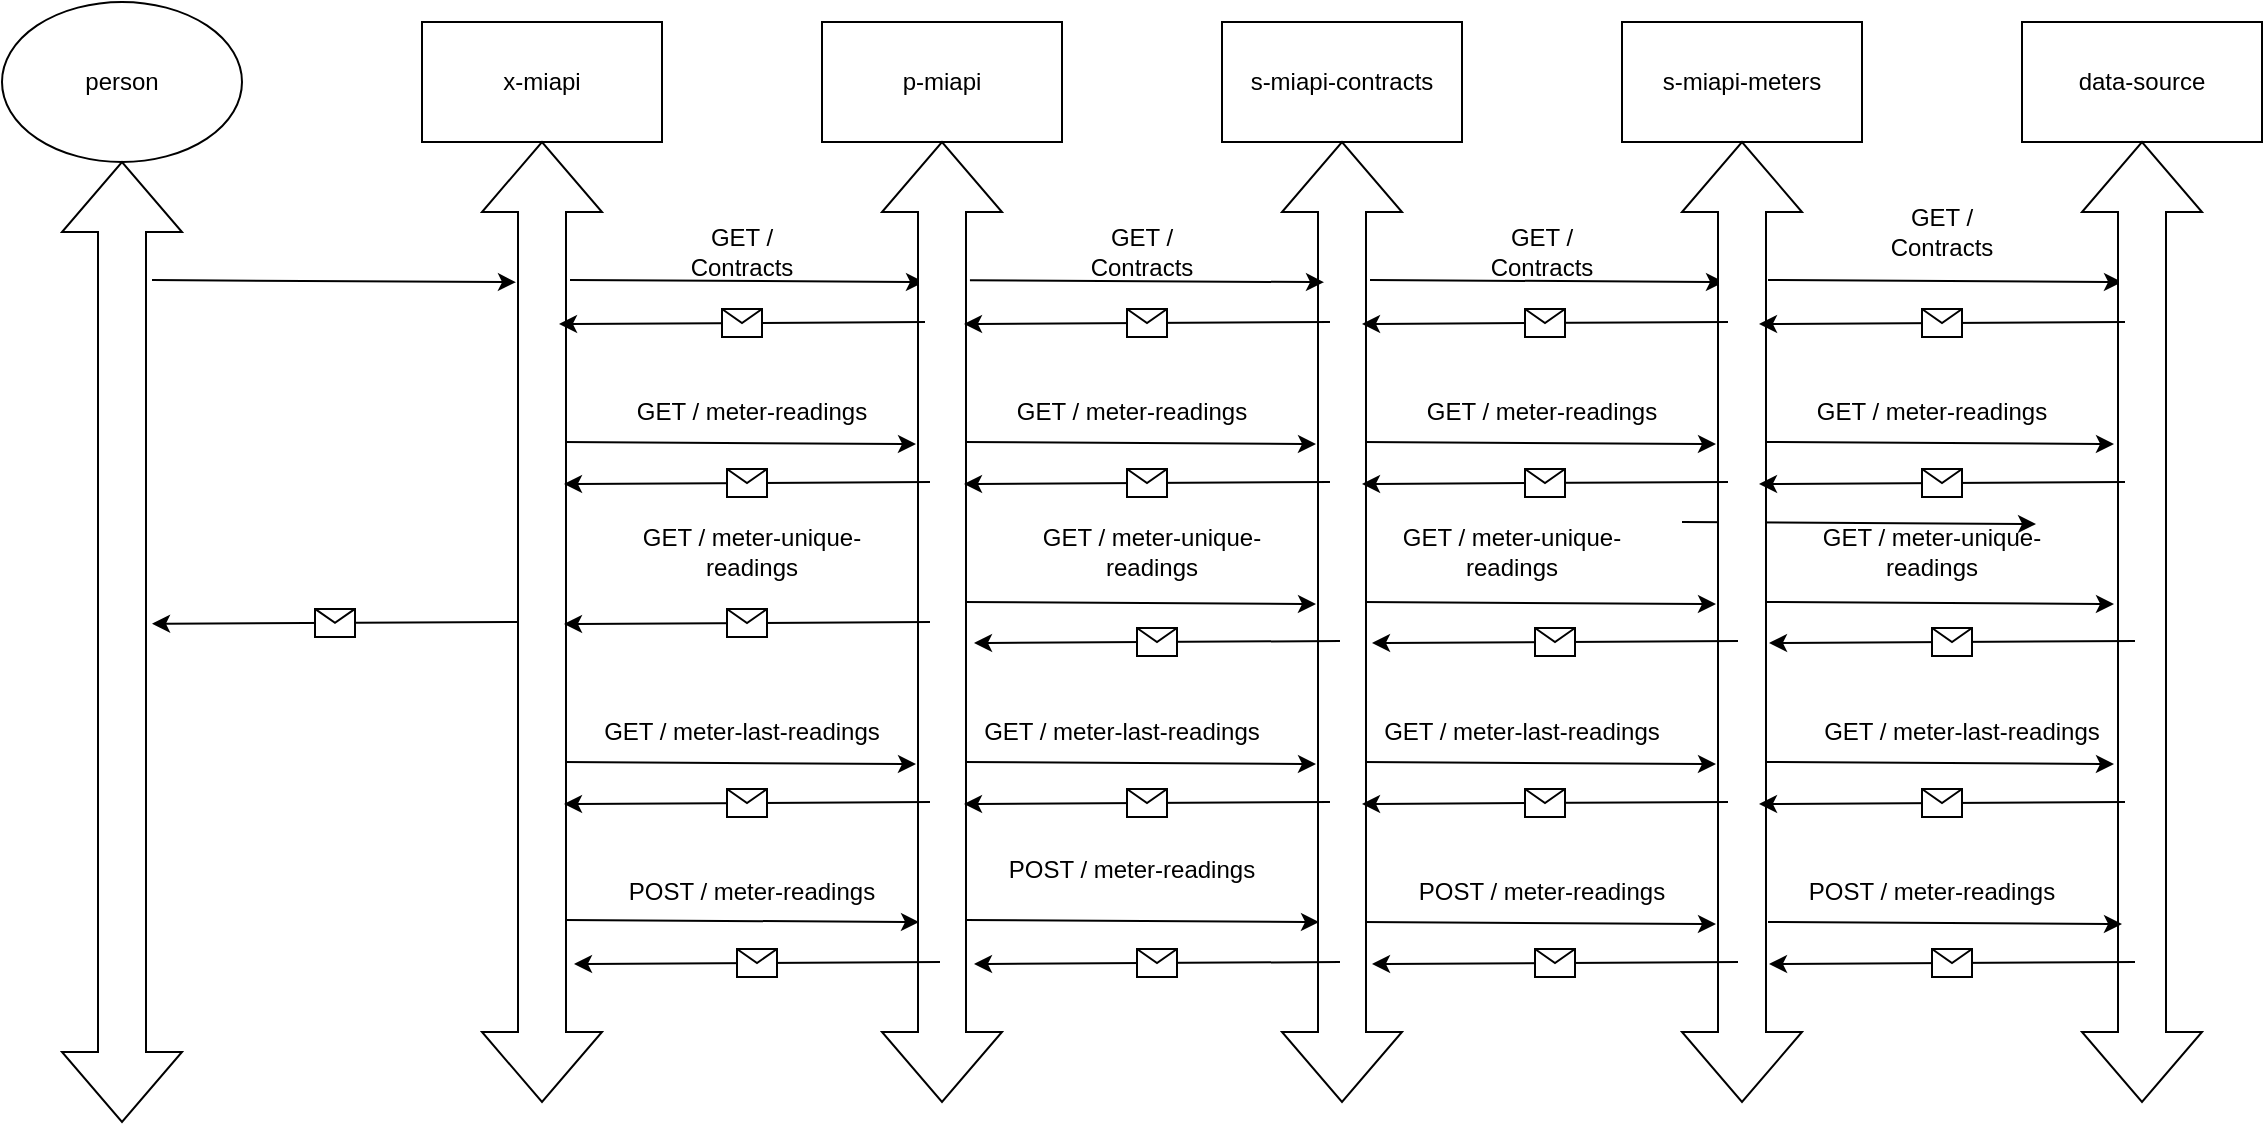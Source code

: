 <mxfile version="22.0.8" type="github">
  <diagram name="Page-1" id="Bg8vb0amJboV6Yh507zJ">
    <mxGraphModel dx="2236" dy="769" grid="1" gridSize="10" guides="1" tooltips="1" connect="1" arrows="1" fold="1" page="1" pageScale="1" pageWidth="850" pageHeight="1100" math="0" shadow="0">
      <root>
        <mxCell id="0" />
        <mxCell id="1" parent="0" />
        <mxCell id="gXaQUxc1edBTDkdp7_Vc-1" value="person" style="ellipse;whiteSpace=wrap;html=1;" vertex="1" parent="1">
          <mxGeometry x="-210" y="100" width="120" height="80" as="geometry" />
        </mxCell>
        <mxCell id="gXaQUxc1edBTDkdp7_Vc-2" value="x-miapi" style="rounded=0;whiteSpace=wrap;html=1;" vertex="1" parent="1">
          <mxGeometry y="110" width="120" height="60" as="geometry" />
        </mxCell>
        <mxCell id="gXaQUxc1edBTDkdp7_Vc-6" value="data-source" style="rounded=0;whiteSpace=wrap;html=1;" vertex="1" parent="1">
          <mxGeometry x="800" y="110" width="120" height="60" as="geometry" />
        </mxCell>
        <mxCell id="gXaQUxc1edBTDkdp7_Vc-10" value="s-miapi-meters" style="rounded=0;whiteSpace=wrap;html=1;" vertex="1" parent="1">
          <mxGeometry x="600" y="110" width="120" height="60" as="geometry" />
        </mxCell>
        <mxCell id="gXaQUxc1edBTDkdp7_Vc-12" value="s-miapi-contracts" style="rounded=0;whiteSpace=wrap;html=1;" vertex="1" parent="1">
          <mxGeometry x="400" y="110" width="120" height="60" as="geometry" />
        </mxCell>
        <mxCell id="gXaQUxc1edBTDkdp7_Vc-14" value="p-miapi" style="rounded=0;whiteSpace=wrap;html=1;" vertex="1" parent="1">
          <mxGeometry x="200" y="110" width="120" height="60" as="geometry" />
        </mxCell>
        <mxCell id="gXaQUxc1edBTDkdp7_Vc-19" value="" style="endArrow=classic;html=1;rounded=0;entryX=0.854;entryY=0.35;entryDx=0;entryDy=0;entryPerimeter=0;exitX=0.856;exitY=0.733;exitDx=0;exitDy=0;exitPerimeter=0;" edge="1" parent="1">
          <mxGeometry width="50" height="50" relative="1" as="geometry">
            <mxPoint x="271.5" y="559" as="sourcePoint" />
            <mxPoint x="448.5" y="560" as="targetPoint" />
          </mxGeometry>
        </mxCell>
        <mxCell id="gXaQUxc1edBTDkdp7_Vc-20" value="" style="endArrow=classic;html=1;rounded=0;entryX=0.854;entryY=0.35;entryDx=0;entryDy=0;entryPerimeter=0;exitX=0.856;exitY=0.733;exitDx=0;exitDy=0;exitPerimeter=0;" edge="1" parent="1">
          <mxGeometry width="50" height="50" relative="1" as="geometry">
            <mxPoint x="270" y="480" as="sourcePoint" />
            <mxPoint x="447" y="481" as="targetPoint" />
          </mxGeometry>
        </mxCell>
        <mxCell id="gXaQUxc1edBTDkdp7_Vc-21" value="" style="endArrow=classic;html=1;rounded=0;entryX=0.854;entryY=0.35;entryDx=0;entryDy=0;entryPerimeter=0;exitX=0.856;exitY=0.733;exitDx=0;exitDy=0;exitPerimeter=0;" edge="1" parent="1">
          <mxGeometry width="50" height="50" relative="1" as="geometry">
            <mxPoint x="270" y="400" as="sourcePoint" />
            <mxPoint x="447" y="401" as="targetPoint" />
          </mxGeometry>
        </mxCell>
        <mxCell id="gXaQUxc1edBTDkdp7_Vc-22" value="" style="endArrow=classic;html=1;rounded=0;entryX=0.854;entryY=0.35;entryDx=0;entryDy=0;entryPerimeter=0;exitX=0.856;exitY=0.733;exitDx=0;exitDy=0;exitPerimeter=0;" edge="1" parent="1">
          <mxGeometry width="50" height="50" relative="1" as="geometry">
            <mxPoint x="270" y="320" as="sourcePoint" />
            <mxPoint x="447" y="321" as="targetPoint" />
          </mxGeometry>
        </mxCell>
        <mxCell id="gXaQUxc1edBTDkdp7_Vc-23" value="" style="endArrow=classic;html=1;rounded=0;entryX=0.854;entryY=0.35;entryDx=0;entryDy=0;entryPerimeter=0;exitX=0.856;exitY=0.733;exitDx=0;exitDy=0;exitPerimeter=0;" edge="1" parent="1">
          <mxGeometry width="50" height="50" relative="1" as="geometry">
            <mxPoint x="474" y="239" as="sourcePoint" />
            <mxPoint x="651" y="240" as="targetPoint" />
          </mxGeometry>
        </mxCell>
        <mxCell id="gXaQUxc1edBTDkdp7_Vc-24" value="" style="endArrow=classic;html=1;rounded=0;entryX=0.854;entryY=0.35;entryDx=0;entryDy=0;entryPerimeter=0;exitX=0.856;exitY=0.733;exitDx=0;exitDy=0;exitPerimeter=0;" edge="1" parent="1">
          <mxGeometry width="50" height="50" relative="1" as="geometry">
            <mxPoint x="470" y="560" as="sourcePoint" />
            <mxPoint x="647" y="561" as="targetPoint" />
          </mxGeometry>
        </mxCell>
        <mxCell id="gXaQUxc1edBTDkdp7_Vc-25" value="" style="endArrow=classic;html=1;rounded=0;entryX=0.854;entryY=0.35;entryDx=0;entryDy=0;entryPerimeter=0;exitX=0.856;exitY=0.733;exitDx=0;exitDy=0;exitPerimeter=0;" edge="1" parent="1">
          <mxGeometry width="50" height="50" relative="1" as="geometry">
            <mxPoint x="470" y="480" as="sourcePoint" />
            <mxPoint x="647" y="481" as="targetPoint" />
          </mxGeometry>
        </mxCell>
        <mxCell id="gXaQUxc1edBTDkdp7_Vc-26" value="" style="endArrow=classic;html=1;rounded=0;entryX=0.854;entryY=0.35;entryDx=0;entryDy=0;entryPerimeter=0;exitX=0.856;exitY=0.733;exitDx=0;exitDy=0;exitPerimeter=0;" edge="1" parent="1">
          <mxGeometry width="50" height="50" relative="1" as="geometry">
            <mxPoint x="470" y="400" as="sourcePoint" />
            <mxPoint x="647" y="401" as="targetPoint" />
          </mxGeometry>
        </mxCell>
        <mxCell id="gXaQUxc1edBTDkdp7_Vc-27" value="" style="endArrow=classic;html=1;rounded=0;entryX=0.854;entryY=0.35;entryDx=0;entryDy=0;entryPerimeter=0;exitX=0.856;exitY=0.733;exitDx=0;exitDy=0;exitPerimeter=0;" edge="1" parent="1">
          <mxGeometry width="50" height="50" relative="1" as="geometry">
            <mxPoint x="470" y="320" as="sourcePoint" />
            <mxPoint x="647" y="321" as="targetPoint" />
          </mxGeometry>
        </mxCell>
        <mxCell id="gXaQUxc1edBTDkdp7_Vc-33" value="" style="endArrow=classic;html=1;rounded=0;entryX=0.854;entryY=0.35;entryDx=0;entryDy=0;entryPerimeter=0;exitX=0.856;exitY=0.733;exitDx=0;exitDy=0;exitPerimeter=0;" edge="1" parent="1">
          <mxGeometry width="50" height="50" relative="1" as="geometry">
            <mxPoint x="673" y="239" as="sourcePoint" />
            <mxPoint x="850" y="240" as="targetPoint" />
          </mxGeometry>
        </mxCell>
        <mxCell id="gXaQUxc1edBTDkdp7_Vc-35" value="" style="endArrow=classic;html=1;rounded=0;entryX=0.854;entryY=0.35;entryDx=0;entryDy=0;entryPerimeter=0;exitX=0.856;exitY=0.733;exitDx=0;exitDy=0;exitPerimeter=0;" edge="1" parent="1">
          <mxGeometry width="50" height="50" relative="1" as="geometry">
            <mxPoint x="669" y="480" as="sourcePoint" />
            <mxPoint x="846" y="481" as="targetPoint" />
          </mxGeometry>
        </mxCell>
        <mxCell id="gXaQUxc1edBTDkdp7_Vc-36" value="" style="endArrow=classic;html=1;rounded=0;entryX=0.854;entryY=0.35;entryDx=0;entryDy=0;entryPerimeter=0;exitX=0.856;exitY=0.733;exitDx=0;exitDy=0;exitPerimeter=0;" edge="1" parent="1">
          <mxGeometry width="50" height="50" relative="1" as="geometry">
            <mxPoint x="669" y="400" as="sourcePoint" />
            <mxPoint x="846" y="401" as="targetPoint" />
          </mxGeometry>
        </mxCell>
        <mxCell id="gXaQUxc1edBTDkdp7_Vc-37" value="" style="endArrow=classic;html=1;rounded=0;entryX=0.854;entryY=0.35;entryDx=0;entryDy=0;entryPerimeter=0;exitX=0.856;exitY=0.733;exitDx=0;exitDy=0;exitPerimeter=0;" edge="1" parent="1">
          <mxGeometry width="50" height="50" relative="1" as="geometry">
            <mxPoint x="669" y="320" as="sourcePoint" />
            <mxPoint x="846" y="321" as="targetPoint" />
          </mxGeometry>
        </mxCell>
        <mxCell id="gXaQUxc1edBTDkdp7_Vc-38" value="" style="endArrow=classic;html=1;rounded=0;entryX=0.854;entryY=0.35;entryDx=0;entryDy=0;entryPerimeter=0;exitX=0.856;exitY=0.733;exitDx=0;exitDy=0;exitPerimeter=0;" edge="1" parent="1">
          <mxGeometry width="50" height="50" relative="1" as="geometry">
            <mxPoint x="74" y="239" as="sourcePoint" />
            <mxPoint x="251" y="240" as="targetPoint" />
          </mxGeometry>
        </mxCell>
        <mxCell id="gXaQUxc1edBTDkdp7_Vc-39" value="" style="endArrow=classic;html=1;rounded=0;entryX=0.854;entryY=0.35;entryDx=0;entryDy=0;entryPerimeter=0;exitX=0.856;exitY=0.733;exitDx=0;exitDy=0;exitPerimeter=0;" edge="1" parent="1">
          <mxGeometry width="50" height="50" relative="1" as="geometry">
            <mxPoint x="71.5" y="559" as="sourcePoint" />
            <mxPoint x="248.5" y="560" as="targetPoint" />
          </mxGeometry>
        </mxCell>
        <mxCell id="gXaQUxc1edBTDkdp7_Vc-40" value="" style="endArrow=classic;html=1;rounded=0;entryX=0.854;entryY=0.35;entryDx=0;entryDy=0;entryPerimeter=0;exitX=0.856;exitY=0.733;exitDx=0;exitDy=0;exitPerimeter=0;" edge="1" parent="1">
          <mxGeometry width="50" height="50" relative="1" as="geometry">
            <mxPoint x="70" y="480" as="sourcePoint" />
            <mxPoint x="247" y="481" as="targetPoint" />
          </mxGeometry>
        </mxCell>
        <mxCell id="gXaQUxc1edBTDkdp7_Vc-41" value="" style="endArrow=classic;html=1;rounded=0;entryX=0.854;entryY=0.35;entryDx=0;entryDy=0;entryPerimeter=0;exitX=0.856;exitY=0.733;exitDx=0;exitDy=0;exitPerimeter=0;" edge="1" parent="1">
          <mxGeometry width="50" height="50" relative="1" as="geometry">
            <mxPoint x="630" y="360" as="sourcePoint" />
            <mxPoint x="807" y="361" as="targetPoint" />
          </mxGeometry>
        </mxCell>
        <mxCell id="gXaQUxc1edBTDkdp7_Vc-42" value="" style="endArrow=classic;html=1;rounded=0;entryX=0.854;entryY=0.35;entryDx=0;entryDy=0;entryPerimeter=0;exitX=0.856;exitY=0.733;exitDx=0;exitDy=0;exitPerimeter=0;" edge="1" parent="1">
          <mxGeometry width="50" height="50" relative="1" as="geometry">
            <mxPoint x="70" y="320" as="sourcePoint" />
            <mxPoint x="247" y="321" as="targetPoint" />
          </mxGeometry>
        </mxCell>
        <mxCell id="gXaQUxc1edBTDkdp7_Vc-43" value="GET / Contracts" style="text;html=1;strokeColor=none;fillColor=none;align=center;verticalAlign=middle;whiteSpace=wrap;rounded=0;" vertex="1" parent="1">
          <mxGeometry x="330" y="210" width="60" height="30" as="geometry" />
        </mxCell>
        <mxCell id="gXaQUxc1edBTDkdp7_Vc-44" value="GET / Contracts" style="text;html=1;strokeColor=none;fillColor=none;align=center;verticalAlign=middle;whiteSpace=wrap;rounded=0;" vertex="1" parent="1">
          <mxGeometry x="130" y="210" width="60" height="30" as="geometry" />
        </mxCell>
        <mxCell id="gXaQUxc1edBTDkdp7_Vc-45" value="GET / Contracts" style="text;html=1;strokeColor=none;fillColor=none;align=center;verticalAlign=middle;whiteSpace=wrap;rounded=0;" vertex="1" parent="1">
          <mxGeometry x="530" y="210" width="60" height="30" as="geometry" />
        </mxCell>
        <mxCell id="gXaQUxc1edBTDkdp7_Vc-46" value="GET / meter-readings" style="text;html=1;strokeColor=none;fillColor=none;align=center;verticalAlign=middle;whiteSpace=wrap;rounded=0;" vertex="1" parent="1">
          <mxGeometry x="100" y="290" width="130" height="30" as="geometry" />
        </mxCell>
        <mxCell id="gXaQUxc1edBTDkdp7_Vc-48" value="GET / meter-unique-readings" style="text;html=1;strokeColor=none;fillColor=none;align=center;verticalAlign=middle;whiteSpace=wrap;rounded=0;" vertex="1" parent="1">
          <mxGeometry x="90" y="360" width="150" height="30" as="geometry" />
        </mxCell>
        <mxCell id="gXaQUxc1edBTDkdp7_Vc-49" value="GET / meter-last-readings" style="text;html=1;strokeColor=none;fillColor=none;align=center;verticalAlign=middle;whiteSpace=wrap;rounded=0;" vertex="1" parent="1">
          <mxGeometry x="90" y="450" width="140" height="30" as="geometry" />
        </mxCell>
        <mxCell id="gXaQUxc1edBTDkdp7_Vc-51" value="POST / meter-readings" style="text;html=1;strokeColor=none;fillColor=none;align=center;verticalAlign=middle;whiteSpace=wrap;rounded=0;" vertex="1" parent="1">
          <mxGeometry x="100" y="530" width="130" height="30" as="geometry" />
        </mxCell>
        <mxCell id="gXaQUxc1edBTDkdp7_Vc-52" value="GET / meter-readings" style="text;html=1;strokeColor=none;fillColor=none;align=center;verticalAlign=middle;whiteSpace=wrap;rounded=0;" vertex="1" parent="1">
          <mxGeometry x="495" y="290" width="130" height="30" as="geometry" />
        </mxCell>
        <mxCell id="gXaQUxc1edBTDkdp7_Vc-53" value="GET / meter-readings" style="text;html=1;strokeColor=none;fillColor=none;align=center;verticalAlign=middle;whiteSpace=wrap;rounded=0;" vertex="1" parent="1">
          <mxGeometry x="290" y="290" width="130" height="30" as="geometry" />
        </mxCell>
        <mxCell id="gXaQUxc1edBTDkdp7_Vc-54" value="GET / meter-unique-readings" style="text;html=1;strokeColor=none;fillColor=none;align=center;verticalAlign=middle;whiteSpace=wrap;rounded=0;" vertex="1" parent="1">
          <mxGeometry x="470" y="360" width="150" height="30" as="geometry" />
        </mxCell>
        <mxCell id="gXaQUxc1edBTDkdp7_Vc-55" value="GET / meter-unique-readings" style="text;html=1;strokeColor=none;fillColor=none;align=center;verticalAlign=middle;whiteSpace=wrap;rounded=0;" vertex="1" parent="1">
          <mxGeometry x="290" y="360" width="150" height="30" as="geometry" />
        </mxCell>
        <mxCell id="gXaQUxc1edBTDkdp7_Vc-57" value="GET / meter-last-readings" style="text;html=1;strokeColor=none;fillColor=none;align=center;verticalAlign=middle;whiteSpace=wrap;rounded=0;" vertex="1" parent="1">
          <mxGeometry x="480" y="450" width="140" height="30" as="geometry" />
        </mxCell>
        <mxCell id="gXaQUxc1edBTDkdp7_Vc-58" value="GET / meter-last-readings" style="text;html=1;strokeColor=none;fillColor=none;align=center;verticalAlign=middle;whiteSpace=wrap;rounded=0;" vertex="1" parent="1">
          <mxGeometry x="280" y="450" width="140" height="30" as="geometry" />
        </mxCell>
        <mxCell id="gXaQUxc1edBTDkdp7_Vc-61" value="POST / meter-readings" style="text;html=1;strokeColor=none;fillColor=none;align=center;verticalAlign=middle;whiteSpace=wrap;rounded=0;" vertex="1" parent="1">
          <mxGeometry x="495" y="530" width="130" height="30" as="geometry" />
        </mxCell>
        <mxCell id="gXaQUxc1edBTDkdp7_Vc-62" value="POST / meter-readings" style="text;html=1;strokeColor=none;fillColor=none;align=center;verticalAlign=middle;whiteSpace=wrap;rounded=0;" vertex="1" parent="1">
          <mxGeometry x="290" y="519" width="130" height="30" as="geometry" />
        </mxCell>
        <mxCell id="gXaQUxc1edBTDkdp7_Vc-65" value="GET / Contracts" style="text;html=1;strokeColor=none;fillColor=none;align=center;verticalAlign=middle;whiteSpace=wrap;rounded=0;" vertex="1" parent="1">
          <mxGeometry x="730" y="200" width="60" height="30" as="geometry" />
        </mxCell>
        <mxCell id="gXaQUxc1edBTDkdp7_Vc-67" value="GET / meter-readings" style="text;html=1;strokeColor=none;fillColor=none;align=center;verticalAlign=middle;whiteSpace=wrap;rounded=0;" vertex="1" parent="1">
          <mxGeometry x="690" y="290" width="130" height="30" as="geometry" />
        </mxCell>
        <mxCell id="gXaQUxc1edBTDkdp7_Vc-70" value="GET / meter-unique-readings" style="text;html=1;strokeColor=none;fillColor=none;align=center;verticalAlign=middle;whiteSpace=wrap;rounded=0;" vertex="1" parent="1">
          <mxGeometry x="680" y="360" width="150" height="30" as="geometry" />
        </mxCell>
        <mxCell id="gXaQUxc1edBTDkdp7_Vc-73" value="GET / meter-last-readings" style="text;html=1;strokeColor=none;fillColor=none;align=center;verticalAlign=middle;whiteSpace=wrap;rounded=0;" vertex="1" parent="1">
          <mxGeometry x="700" y="450" width="140" height="30" as="geometry" />
        </mxCell>
        <mxCell id="gXaQUxc1edBTDkdp7_Vc-75" value="POST / meter-readings" style="text;html=1;strokeColor=none;fillColor=none;align=center;verticalAlign=middle;whiteSpace=wrap;rounded=0;" vertex="1" parent="1">
          <mxGeometry x="690" y="530" width="130" height="30" as="geometry" />
        </mxCell>
        <mxCell id="gXaQUxc1edBTDkdp7_Vc-7" value="" style="html=1;shadow=0;dashed=0;align=center;verticalAlign=middle;shape=mxgraph.arrows2.twoWayArrow;dy=0.6;dx=35;rotation=-90;" vertex="1" parent="1">
          <mxGeometry x="-180" y="380" width="480" height="60" as="geometry" />
        </mxCell>
        <mxCell id="gXaQUxc1edBTDkdp7_Vc-9" value="" style="html=1;shadow=0;dashed=0;align=center;verticalAlign=middle;shape=mxgraph.arrows2.twoWayArrow;dy=0.6;dx=35;rotation=-90;" vertex="1" parent="1">
          <mxGeometry x="-390" y="390" width="480" height="60" as="geometry" />
        </mxCell>
        <mxCell id="gXaQUxc1edBTDkdp7_Vc-11" value="" style="html=1;shadow=0;dashed=0;align=center;verticalAlign=middle;shape=mxgraph.arrows2.twoWayArrow;dy=0.6;dx=35;rotation=-90;" vertex="1" parent="1">
          <mxGeometry x="420" y="380" width="480" height="60" as="geometry" />
        </mxCell>
        <mxCell id="gXaQUxc1edBTDkdp7_Vc-13" value="" style="html=1;shadow=0;dashed=0;align=center;verticalAlign=middle;shape=mxgraph.arrows2.twoWayArrow;dy=0.6;dx=35;rotation=-90;" vertex="1" parent="1">
          <mxGeometry x="220" y="380" width="480" height="60" as="geometry" />
        </mxCell>
        <mxCell id="gXaQUxc1edBTDkdp7_Vc-15" value="" style="html=1;shadow=0;dashed=0;align=center;verticalAlign=middle;shape=mxgraph.arrows2.twoWayArrow;dy=0.6;dx=35;rotation=-90;" vertex="1" parent="1">
          <mxGeometry x="20" y="380" width="480" height="60" as="geometry" />
        </mxCell>
        <mxCell id="gXaQUxc1edBTDkdp7_Vc-16" value="" style="html=1;shadow=0;dashed=0;align=center;verticalAlign=middle;shape=mxgraph.arrows2.twoWayArrow;dy=0.6;dx=35;rotation=-90;" vertex="1" parent="1">
          <mxGeometry x="620" y="380" width="480" height="60" as="geometry" />
        </mxCell>
        <mxCell id="gXaQUxc1edBTDkdp7_Vc-17" value="" style="endArrow=classic;html=1;rounded=0;exitX=0.877;exitY=0.75;exitDx=0;exitDy=0;exitPerimeter=0;entryX=0.854;entryY=0.283;entryDx=0;entryDy=0;entryPerimeter=0;" edge="1" parent="1" source="gXaQUxc1edBTDkdp7_Vc-9" target="gXaQUxc1edBTDkdp7_Vc-7">
          <mxGeometry width="50" height="50" relative="1" as="geometry">
            <mxPoint x="-260" y="460" as="sourcePoint" />
            <mxPoint x="-134" y="407" as="targetPoint" />
            <Array as="points" />
          </mxGeometry>
        </mxCell>
        <mxCell id="gXaQUxc1edBTDkdp7_Vc-82" value="" style="endArrow=classic;html=1;rounded=0;exitX=0.5;exitY=0;exitDx=0;exitDy=18;exitPerimeter=0;entryX=0.519;entryY=0.75;entryDx=0;entryDy=0;entryPerimeter=0;" edge="1" parent="1" source="gXaQUxc1edBTDkdp7_Vc-7" target="gXaQUxc1edBTDkdp7_Vc-9">
          <mxGeometry relative="1" as="geometry">
            <mxPoint x="-190" y="579.5" as="sourcePoint" />
            <mxPoint x="-300" y="579.5" as="targetPoint" />
          </mxGeometry>
        </mxCell>
        <mxCell id="gXaQUxc1edBTDkdp7_Vc-83" value="" style="shape=message;html=1;outlineConnect=0;" vertex="1" parent="gXaQUxc1edBTDkdp7_Vc-82">
          <mxGeometry width="20" height="14" relative="1" as="geometry">
            <mxPoint x="-10" y="-7" as="offset" />
          </mxGeometry>
        </mxCell>
        <mxCell id="gXaQUxc1edBTDkdp7_Vc-18" value="" style="endArrow=classic;html=1;rounded=0;entryX=0.854;entryY=0.35;entryDx=0;entryDy=0;entryPerimeter=0;exitX=0.856;exitY=0.733;exitDx=0;exitDy=0;exitPerimeter=0;" edge="1" parent="1" source="gXaQUxc1edBTDkdp7_Vc-15" target="gXaQUxc1edBTDkdp7_Vc-13">
          <mxGeometry width="50" height="50" relative="1" as="geometry">
            <mxPoint x="220" y="590" as="sourcePoint" />
            <mxPoint x="270" y="540" as="targetPoint" />
          </mxGeometry>
        </mxCell>
        <mxCell id="gXaQUxc1edBTDkdp7_Vc-102" value="" style="group" vertex="1" connectable="0" parent="1">
          <mxGeometry x="470" y="260" width="188" height="321" as="geometry" />
        </mxCell>
        <mxCell id="gXaQUxc1edBTDkdp7_Vc-84" value="" style="endArrow=classic;html=1;rounded=0;exitX=0.5;exitY=0;exitDx=0;exitDy=18;exitPerimeter=0;entryX=0.519;entryY=0.75;entryDx=0;entryDy=0;entryPerimeter=0;" edge="1" parent="gXaQUxc1edBTDkdp7_Vc-102">
          <mxGeometry relative="1" as="geometry">
            <mxPoint x="183" as="sourcePoint" />
            <mxPoint y="1" as="targetPoint" />
          </mxGeometry>
        </mxCell>
        <mxCell id="gXaQUxc1edBTDkdp7_Vc-85" value="" style="shape=message;html=1;outlineConnect=0;" vertex="1" parent="gXaQUxc1edBTDkdp7_Vc-84">
          <mxGeometry width="20" height="14" relative="1" as="geometry">
            <mxPoint x="-10" y="-7" as="offset" />
          </mxGeometry>
        </mxCell>
        <mxCell id="gXaQUxc1edBTDkdp7_Vc-86" value="" style="endArrow=classic;html=1;rounded=0;exitX=0.5;exitY=0;exitDx=0;exitDy=18;exitPerimeter=0;entryX=0.519;entryY=0.75;entryDx=0;entryDy=0;entryPerimeter=0;" edge="1" parent="gXaQUxc1edBTDkdp7_Vc-102">
          <mxGeometry relative="1" as="geometry">
            <mxPoint x="183" y="80" as="sourcePoint" />
            <mxPoint y="81" as="targetPoint" />
          </mxGeometry>
        </mxCell>
        <mxCell id="gXaQUxc1edBTDkdp7_Vc-87" value="" style="shape=message;html=1;outlineConnect=0;" vertex="1" parent="gXaQUxc1edBTDkdp7_Vc-86">
          <mxGeometry width="20" height="14" relative="1" as="geometry">
            <mxPoint x="-10" y="-7" as="offset" />
          </mxGeometry>
        </mxCell>
        <mxCell id="gXaQUxc1edBTDkdp7_Vc-88" value="" style="endArrow=classic;html=1;rounded=0;exitX=0.5;exitY=0;exitDx=0;exitDy=18;exitPerimeter=0;entryX=0.519;entryY=0.75;entryDx=0;entryDy=0;entryPerimeter=0;" edge="1" parent="gXaQUxc1edBTDkdp7_Vc-102">
          <mxGeometry relative="1" as="geometry">
            <mxPoint x="183" y="240" as="sourcePoint" />
            <mxPoint y="241" as="targetPoint" />
          </mxGeometry>
        </mxCell>
        <mxCell id="gXaQUxc1edBTDkdp7_Vc-89" value="" style="shape=message;html=1;outlineConnect=0;" vertex="1" parent="gXaQUxc1edBTDkdp7_Vc-88">
          <mxGeometry width="20" height="14" relative="1" as="geometry">
            <mxPoint x="-10" y="-7" as="offset" />
          </mxGeometry>
        </mxCell>
        <mxCell id="gXaQUxc1edBTDkdp7_Vc-90" value="" style="endArrow=classic;html=1;rounded=0;exitX=0.5;exitY=0;exitDx=0;exitDy=18;exitPerimeter=0;entryX=0.519;entryY=0.75;entryDx=0;entryDy=0;entryPerimeter=0;" edge="1" parent="gXaQUxc1edBTDkdp7_Vc-102">
          <mxGeometry relative="1" as="geometry">
            <mxPoint x="188" y="159.5" as="sourcePoint" />
            <mxPoint x="5" y="160.5" as="targetPoint" />
          </mxGeometry>
        </mxCell>
        <mxCell id="gXaQUxc1edBTDkdp7_Vc-91" value="" style="shape=message;html=1;outlineConnect=0;" vertex="1" parent="gXaQUxc1edBTDkdp7_Vc-90">
          <mxGeometry width="20" height="14" relative="1" as="geometry">
            <mxPoint x="-10" y="-7" as="offset" />
          </mxGeometry>
        </mxCell>
        <mxCell id="gXaQUxc1edBTDkdp7_Vc-92" value="" style="endArrow=classic;html=1;rounded=0;exitX=0.5;exitY=0;exitDx=0;exitDy=18;exitPerimeter=0;entryX=0.519;entryY=0.75;entryDx=0;entryDy=0;entryPerimeter=0;" edge="1" parent="gXaQUxc1edBTDkdp7_Vc-102">
          <mxGeometry relative="1" as="geometry">
            <mxPoint x="188" y="320" as="sourcePoint" />
            <mxPoint x="5" y="321" as="targetPoint" />
          </mxGeometry>
        </mxCell>
        <mxCell id="gXaQUxc1edBTDkdp7_Vc-93" value="" style="shape=message;html=1;outlineConnect=0;" vertex="1" parent="gXaQUxc1edBTDkdp7_Vc-92">
          <mxGeometry width="20" height="14" relative="1" as="geometry">
            <mxPoint x="-10" y="-7" as="offset" />
          </mxGeometry>
        </mxCell>
        <mxCell id="gXaQUxc1edBTDkdp7_Vc-103" value="" style="group" vertex="1" connectable="0" parent="1">
          <mxGeometry x="271" y="260" width="188" height="321" as="geometry" />
        </mxCell>
        <mxCell id="gXaQUxc1edBTDkdp7_Vc-104" value="" style="endArrow=classic;html=1;rounded=0;exitX=0.5;exitY=0;exitDx=0;exitDy=18;exitPerimeter=0;entryX=0.519;entryY=0.75;entryDx=0;entryDy=0;entryPerimeter=0;" edge="1" parent="gXaQUxc1edBTDkdp7_Vc-103">
          <mxGeometry relative="1" as="geometry">
            <mxPoint x="183" as="sourcePoint" />
            <mxPoint y="1" as="targetPoint" />
          </mxGeometry>
        </mxCell>
        <mxCell id="gXaQUxc1edBTDkdp7_Vc-105" value="" style="shape=message;html=1;outlineConnect=0;" vertex="1" parent="gXaQUxc1edBTDkdp7_Vc-104">
          <mxGeometry width="20" height="14" relative="1" as="geometry">
            <mxPoint x="-10" y="-7" as="offset" />
          </mxGeometry>
        </mxCell>
        <mxCell id="gXaQUxc1edBTDkdp7_Vc-106" value="" style="endArrow=classic;html=1;rounded=0;exitX=0.5;exitY=0;exitDx=0;exitDy=18;exitPerimeter=0;entryX=0.519;entryY=0.75;entryDx=0;entryDy=0;entryPerimeter=0;" edge="1" parent="gXaQUxc1edBTDkdp7_Vc-103">
          <mxGeometry relative="1" as="geometry">
            <mxPoint x="183" y="80" as="sourcePoint" />
            <mxPoint y="81" as="targetPoint" />
          </mxGeometry>
        </mxCell>
        <mxCell id="gXaQUxc1edBTDkdp7_Vc-107" value="" style="shape=message;html=1;outlineConnect=0;" vertex="1" parent="gXaQUxc1edBTDkdp7_Vc-106">
          <mxGeometry width="20" height="14" relative="1" as="geometry">
            <mxPoint x="-10" y="-7" as="offset" />
          </mxGeometry>
        </mxCell>
        <mxCell id="gXaQUxc1edBTDkdp7_Vc-108" value="" style="endArrow=classic;html=1;rounded=0;exitX=0.5;exitY=0;exitDx=0;exitDy=18;exitPerimeter=0;entryX=0.519;entryY=0.75;entryDx=0;entryDy=0;entryPerimeter=0;" edge="1" parent="gXaQUxc1edBTDkdp7_Vc-103">
          <mxGeometry relative="1" as="geometry">
            <mxPoint x="183" y="240" as="sourcePoint" />
            <mxPoint y="241" as="targetPoint" />
          </mxGeometry>
        </mxCell>
        <mxCell id="gXaQUxc1edBTDkdp7_Vc-109" value="" style="shape=message;html=1;outlineConnect=0;" vertex="1" parent="gXaQUxc1edBTDkdp7_Vc-108">
          <mxGeometry width="20" height="14" relative="1" as="geometry">
            <mxPoint x="-10" y="-7" as="offset" />
          </mxGeometry>
        </mxCell>
        <mxCell id="gXaQUxc1edBTDkdp7_Vc-110" value="" style="endArrow=classic;html=1;rounded=0;exitX=0.5;exitY=0;exitDx=0;exitDy=18;exitPerimeter=0;entryX=0.519;entryY=0.75;entryDx=0;entryDy=0;entryPerimeter=0;" edge="1" parent="gXaQUxc1edBTDkdp7_Vc-103">
          <mxGeometry relative="1" as="geometry">
            <mxPoint x="188" y="159.5" as="sourcePoint" />
            <mxPoint x="5" y="160.5" as="targetPoint" />
          </mxGeometry>
        </mxCell>
        <mxCell id="gXaQUxc1edBTDkdp7_Vc-111" value="" style="shape=message;html=1;outlineConnect=0;" vertex="1" parent="gXaQUxc1edBTDkdp7_Vc-110">
          <mxGeometry width="20" height="14" relative="1" as="geometry">
            <mxPoint x="-10" y="-7" as="offset" />
          </mxGeometry>
        </mxCell>
        <mxCell id="gXaQUxc1edBTDkdp7_Vc-112" value="" style="endArrow=classic;html=1;rounded=0;exitX=0.5;exitY=0;exitDx=0;exitDy=18;exitPerimeter=0;entryX=0.519;entryY=0.75;entryDx=0;entryDy=0;entryPerimeter=0;" edge="1" parent="gXaQUxc1edBTDkdp7_Vc-103">
          <mxGeometry relative="1" as="geometry">
            <mxPoint x="188" y="320" as="sourcePoint" />
            <mxPoint x="5" y="321" as="targetPoint" />
          </mxGeometry>
        </mxCell>
        <mxCell id="gXaQUxc1edBTDkdp7_Vc-113" value="" style="shape=message;html=1;outlineConnect=0;" vertex="1" parent="gXaQUxc1edBTDkdp7_Vc-112">
          <mxGeometry width="20" height="14" relative="1" as="geometry">
            <mxPoint x="-10" y="-7" as="offset" />
          </mxGeometry>
        </mxCell>
        <mxCell id="gXaQUxc1edBTDkdp7_Vc-126" value="" style="group" vertex="1" connectable="0" parent="1">
          <mxGeometry x="71" y="260" width="188" height="321" as="geometry" />
        </mxCell>
        <mxCell id="gXaQUxc1edBTDkdp7_Vc-129" value="" style="endArrow=classic;html=1;rounded=0;exitX=0.5;exitY=0;exitDx=0;exitDy=18;exitPerimeter=0;entryX=0.519;entryY=0.75;entryDx=0;entryDy=0;entryPerimeter=0;" edge="1" parent="gXaQUxc1edBTDkdp7_Vc-126">
          <mxGeometry relative="1" as="geometry">
            <mxPoint x="183" y="80" as="sourcePoint" />
            <mxPoint y="81" as="targetPoint" />
          </mxGeometry>
        </mxCell>
        <mxCell id="gXaQUxc1edBTDkdp7_Vc-130" value="" style="shape=message;html=1;outlineConnect=0;" vertex="1" parent="gXaQUxc1edBTDkdp7_Vc-129">
          <mxGeometry width="20" height="14" relative="1" as="geometry">
            <mxPoint x="-10" y="-7" as="offset" />
          </mxGeometry>
        </mxCell>
        <mxCell id="gXaQUxc1edBTDkdp7_Vc-131" value="" style="endArrow=classic;html=1;rounded=0;exitX=0.5;exitY=0;exitDx=0;exitDy=18;exitPerimeter=0;entryX=0.519;entryY=0.75;entryDx=0;entryDy=0;entryPerimeter=0;" edge="1" parent="gXaQUxc1edBTDkdp7_Vc-126">
          <mxGeometry relative="1" as="geometry">
            <mxPoint x="183" y="240" as="sourcePoint" />
            <mxPoint y="241" as="targetPoint" />
          </mxGeometry>
        </mxCell>
        <mxCell id="gXaQUxc1edBTDkdp7_Vc-132" value="" style="shape=message;html=1;outlineConnect=0;" vertex="1" parent="gXaQUxc1edBTDkdp7_Vc-131">
          <mxGeometry width="20" height="14" relative="1" as="geometry">
            <mxPoint x="-10" y="-7" as="offset" />
          </mxGeometry>
        </mxCell>
        <mxCell id="gXaQUxc1edBTDkdp7_Vc-133" value="" style="endArrow=classic;html=1;rounded=0;exitX=0.5;exitY=0;exitDx=0;exitDy=18;exitPerimeter=0;entryX=0.519;entryY=0.75;entryDx=0;entryDy=0;entryPerimeter=0;" edge="1" parent="gXaQUxc1edBTDkdp7_Vc-126">
          <mxGeometry relative="1" as="geometry">
            <mxPoint x="183" y="150" as="sourcePoint" />
            <mxPoint y="151" as="targetPoint" />
          </mxGeometry>
        </mxCell>
        <mxCell id="gXaQUxc1edBTDkdp7_Vc-134" value="" style="shape=message;html=1;outlineConnect=0;" vertex="1" parent="gXaQUxc1edBTDkdp7_Vc-133">
          <mxGeometry width="20" height="14" relative="1" as="geometry">
            <mxPoint x="-10" y="-7" as="offset" />
          </mxGeometry>
        </mxCell>
        <mxCell id="gXaQUxc1edBTDkdp7_Vc-135" value="" style="endArrow=classic;html=1;rounded=0;exitX=0.5;exitY=0;exitDx=0;exitDy=18;exitPerimeter=0;entryX=0.519;entryY=0.75;entryDx=0;entryDy=0;entryPerimeter=0;" edge="1" parent="gXaQUxc1edBTDkdp7_Vc-126">
          <mxGeometry relative="1" as="geometry">
            <mxPoint x="188" y="320" as="sourcePoint" />
            <mxPoint x="5" y="321" as="targetPoint" />
          </mxGeometry>
        </mxCell>
        <mxCell id="gXaQUxc1edBTDkdp7_Vc-136" value="" style="shape=message;html=1;outlineConnect=0;" vertex="1" parent="gXaQUxc1edBTDkdp7_Vc-135">
          <mxGeometry width="20" height="14" relative="1" as="geometry">
            <mxPoint x="-10" y="-7" as="offset" />
          </mxGeometry>
        </mxCell>
        <mxCell id="gXaQUxc1edBTDkdp7_Vc-137" value="" style="group" vertex="1" connectable="0" parent="1">
          <mxGeometry x="668.5" y="260" width="188" height="321" as="geometry" />
        </mxCell>
        <mxCell id="gXaQUxc1edBTDkdp7_Vc-138" value="" style="endArrow=classic;html=1;rounded=0;exitX=0.5;exitY=0;exitDx=0;exitDy=18;exitPerimeter=0;entryX=0.519;entryY=0.75;entryDx=0;entryDy=0;entryPerimeter=0;" edge="1" parent="gXaQUxc1edBTDkdp7_Vc-137">
          <mxGeometry relative="1" as="geometry">
            <mxPoint x="183" as="sourcePoint" />
            <mxPoint y="1" as="targetPoint" />
          </mxGeometry>
        </mxCell>
        <mxCell id="gXaQUxc1edBTDkdp7_Vc-139" value="" style="shape=message;html=1;outlineConnect=0;" vertex="1" parent="gXaQUxc1edBTDkdp7_Vc-138">
          <mxGeometry width="20" height="14" relative="1" as="geometry">
            <mxPoint x="-10" y="-7" as="offset" />
          </mxGeometry>
        </mxCell>
        <mxCell id="gXaQUxc1edBTDkdp7_Vc-140" value="" style="endArrow=classic;html=1;rounded=0;exitX=0.5;exitY=0;exitDx=0;exitDy=18;exitPerimeter=0;entryX=0.519;entryY=0.75;entryDx=0;entryDy=0;entryPerimeter=0;" edge="1" parent="gXaQUxc1edBTDkdp7_Vc-137">
          <mxGeometry relative="1" as="geometry">
            <mxPoint x="183" y="80" as="sourcePoint" />
            <mxPoint y="81" as="targetPoint" />
          </mxGeometry>
        </mxCell>
        <mxCell id="gXaQUxc1edBTDkdp7_Vc-141" value="" style="shape=message;html=1;outlineConnect=0;" vertex="1" parent="gXaQUxc1edBTDkdp7_Vc-140">
          <mxGeometry width="20" height="14" relative="1" as="geometry">
            <mxPoint x="-10" y="-7" as="offset" />
          </mxGeometry>
        </mxCell>
        <mxCell id="gXaQUxc1edBTDkdp7_Vc-142" value="" style="endArrow=classic;html=1;rounded=0;exitX=0.5;exitY=0;exitDx=0;exitDy=18;exitPerimeter=0;entryX=0.519;entryY=0.75;entryDx=0;entryDy=0;entryPerimeter=0;" edge="1" parent="gXaQUxc1edBTDkdp7_Vc-137">
          <mxGeometry relative="1" as="geometry">
            <mxPoint x="183" y="240" as="sourcePoint" />
            <mxPoint y="241" as="targetPoint" />
          </mxGeometry>
        </mxCell>
        <mxCell id="gXaQUxc1edBTDkdp7_Vc-143" value="" style="shape=message;html=1;outlineConnect=0;" vertex="1" parent="gXaQUxc1edBTDkdp7_Vc-142">
          <mxGeometry width="20" height="14" relative="1" as="geometry">
            <mxPoint x="-10" y="-7" as="offset" />
          </mxGeometry>
        </mxCell>
        <mxCell id="gXaQUxc1edBTDkdp7_Vc-144" value="" style="endArrow=classic;html=1;rounded=0;exitX=0.5;exitY=0;exitDx=0;exitDy=18;exitPerimeter=0;entryX=0.519;entryY=0.75;entryDx=0;entryDy=0;entryPerimeter=0;" edge="1" parent="gXaQUxc1edBTDkdp7_Vc-137">
          <mxGeometry relative="1" as="geometry">
            <mxPoint x="188" y="159.5" as="sourcePoint" />
            <mxPoint x="5" y="160.5" as="targetPoint" />
          </mxGeometry>
        </mxCell>
        <mxCell id="gXaQUxc1edBTDkdp7_Vc-145" value="" style="shape=message;html=1;outlineConnect=0;" vertex="1" parent="gXaQUxc1edBTDkdp7_Vc-144">
          <mxGeometry width="20" height="14" relative="1" as="geometry">
            <mxPoint x="-10" y="-7" as="offset" />
          </mxGeometry>
        </mxCell>
        <mxCell id="gXaQUxc1edBTDkdp7_Vc-146" value="" style="endArrow=classic;html=1;rounded=0;exitX=0.5;exitY=0;exitDx=0;exitDy=18;exitPerimeter=0;entryX=0.519;entryY=0.75;entryDx=0;entryDy=0;entryPerimeter=0;" edge="1" parent="gXaQUxc1edBTDkdp7_Vc-137">
          <mxGeometry relative="1" as="geometry">
            <mxPoint x="188" y="320" as="sourcePoint" />
            <mxPoint x="5" y="321" as="targetPoint" />
          </mxGeometry>
        </mxCell>
        <mxCell id="gXaQUxc1edBTDkdp7_Vc-147" value="" style="shape=message;html=1;outlineConnect=0;" vertex="1" parent="gXaQUxc1edBTDkdp7_Vc-146">
          <mxGeometry width="20" height="14" relative="1" as="geometry">
            <mxPoint x="-10" y="-7" as="offset" />
          </mxGeometry>
        </mxCell>
        <mxCell id="gXaQUxc1edBTDkdp7_Vc-34" value="" style="endArrow=classic;html=1;rounded=0;entryX=0.854;entryY=0.35;entryDx=0;entryDy=0;entryPerimeter=0;exitX=0.856;exitY=0.733;exitDx=0;exitDy=0;exitPerimeter=0;" edge="1" parent="gXaQUxc1edBTDkdp7_Vc-137">
          <mxGeometry width="50" height="50" relative="1" as="geometry">
            <mxPoint x="4.5" y="300" as="sourcePoint" />
            <mxPoint x="181.5" y="301" as="targetPoint" />
          </mxGeometry>
        </mxCell>
        <mxCell id="gXaQUxc1edBTDkdp7_Vc-127" value="" style="endArrow=classic;html=1;rounded=0;exitX=0.5;exitY=0;exitDx=0;exitDy=18;exitPerimeter=0;entryX=0.519;entryY=0.75;entryDx=0;entryDy=0;entryPerimeter=0;" edge="1" parent="1">
          <mxGeometry relative="1" as="geometry">
            <mxPoint x="251.5" y="260" as="sourcePoint" />
            <mxPoint x="68.5" y="261" as="targetPoint" />
          </mxGeometry>
        </mxCell>
        <mxCell id="gXaQUxc1edBTDkdp7_Vc-128" value="" style="shape=message;html=1;outlineConnect=0;" vertex="1" parent="gXaQUxc1edBTDkdp7_Vc-127">
          <mxGeometry width="20" height="14" relative="1" as="geometry">
            <mxPoint x="-10" y="-7" as="offset" />
          </mxGeometry>
        </mxCell>
      </root>
    </mxGraphModel>
  </diagram>
</mxfile>
